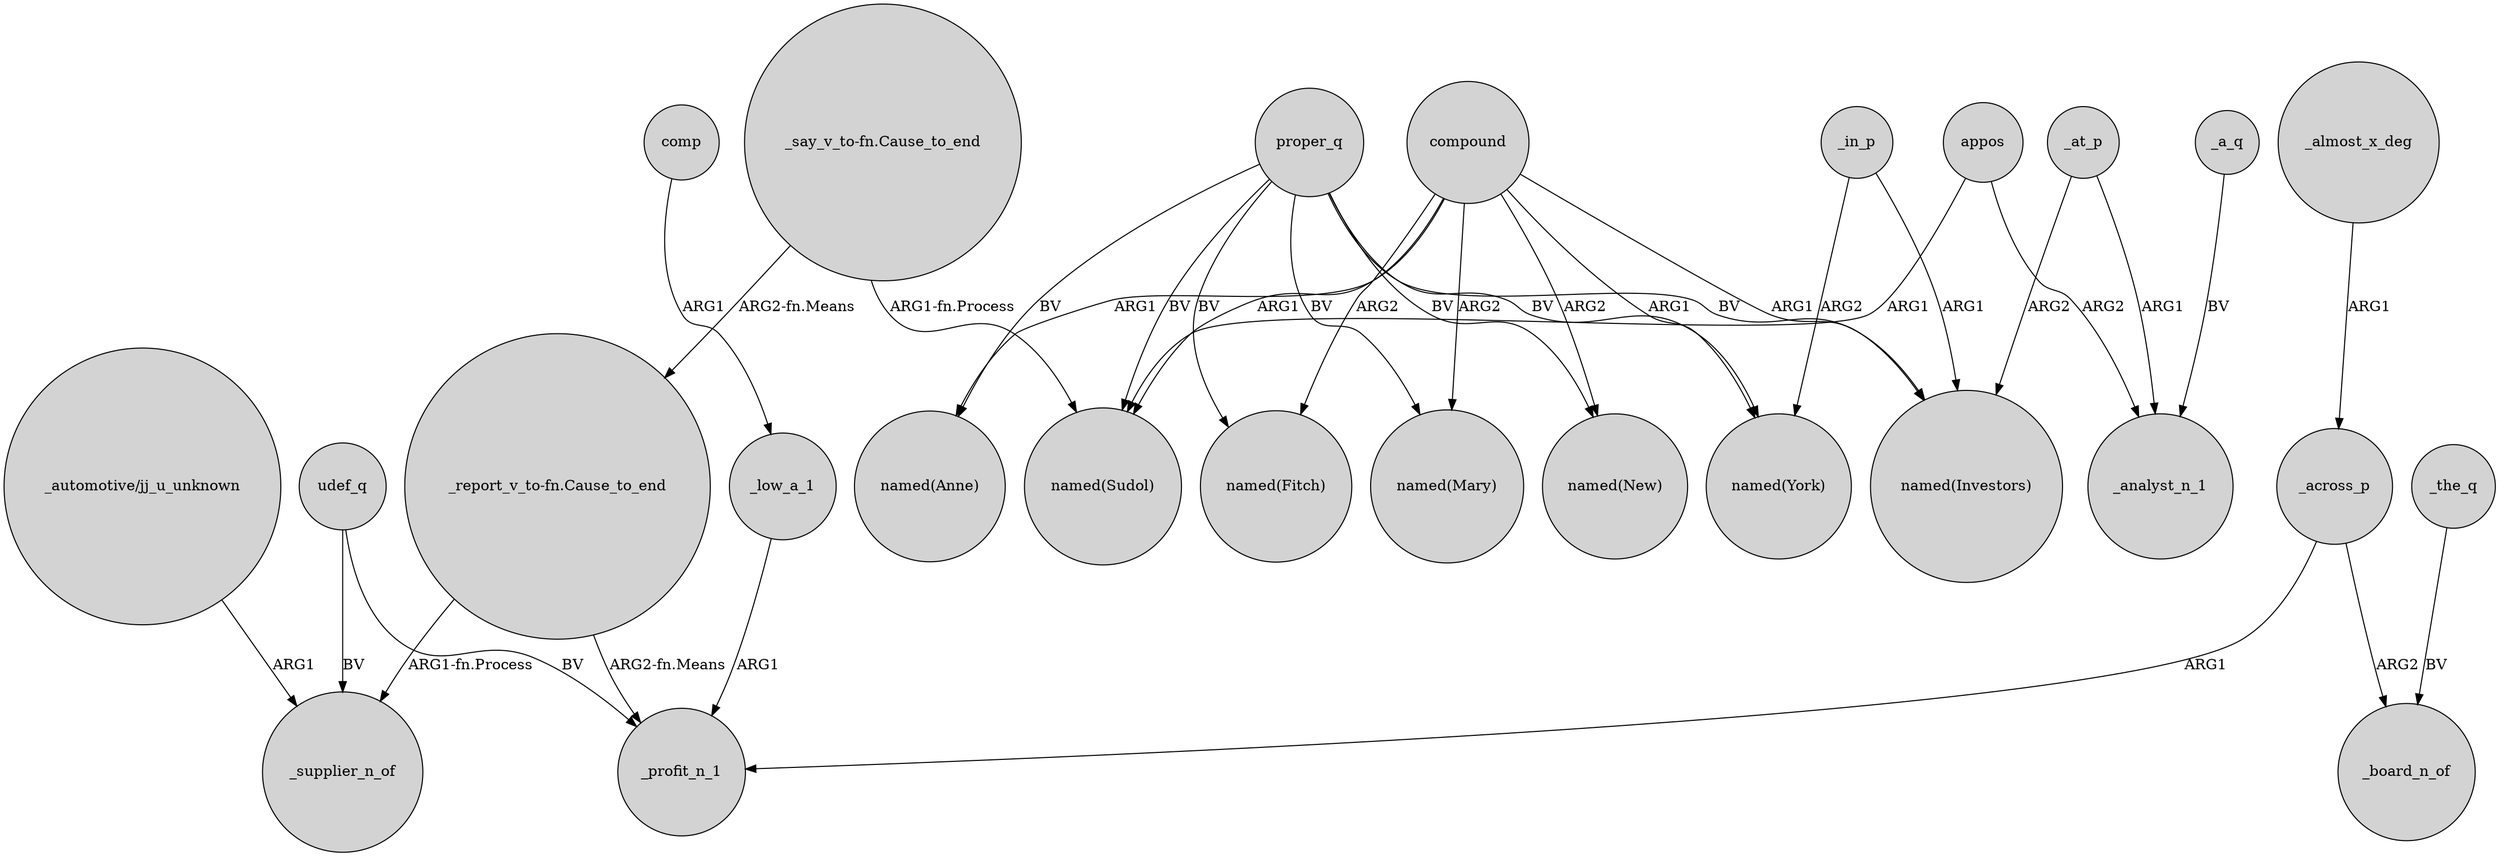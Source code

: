 digraph {
	node [shape=circle style=filled]
	_across_p -> _profit_n_1 [label=ARG1]
	compound -> "named(Sudol)" [label=ARG1]
	comp -> _low_a_1 [label=ARG1]
	"_automotive/jj_u_unknown" -> _supplier_n_of [label=ARG1]
	proper_q -> "named(Anne)" [label=BV]
	compound -> "named(New)" [label=ARG2]
	proper_q -> "named(New)" [label=BV]
	"_report_v_to-fn.Cause_to_end" -> _supplier_n_of [label="ARG1-fn.Process"]
	udef_q -> _profit_n_1 [label=BV]
	compound -> "named(Mary)" [label=ARG2]
	compound -> "named(Investors)" [label=ARG1]
	_the_q -> _board_n_of [label=BV]
	_low_a_1 -> _profit_n_1 [label=ARG1]
	proper_q -> "named(York)" [label=BV]
	_a_q -> _analyst_n_1 [label=BV]
	_at_p -> "named(Investors)" [label=ARG2]
	appos -> "named(Sudol)" [label=ARG1]
	_at_p -> _analyst_n_1 [label=ARG1]
	proper_q -> "named(Sudol)" [label=BV]
	appos -> _analyst_n_1 [label=ARG2]
	_in_p -> "named(York)" [label=ARG2]
	_across_p -> _board_n_of [label=ARG2]
	udef_q -> _supplier_n_of [label=BV]
	proper_q -> "named(Mary)" [label=BV]
	"_report_v_to-fn.Cause_to_end" -> _profit_n_1 [label="ARG2-fn.Means"]
	compound -> "named(Anne)" [label=ARG1]
	compound -> "named(York)" [label=ARG1]
	proper_q -> "named(Investors)" [label=BV]
	"_say_v_to-fn.Cause_to_end" -> "named(Sudol)" [label="ARG1-fn.Process"]
	_almost_x_deg -> _across_p [label=ARG1]
	"_say_v_to-fn.Cause_to_end" -> "_report_v_to-fn.Cause_to_end" [label="ARG2-fn.Means"]
	_in_p -> "named(Investors)" [label=ARG1]
	compound -> "named(Fitch)" [label=ARG2]
	proper_q -> "named(Fitch)" [label=BV]
}
